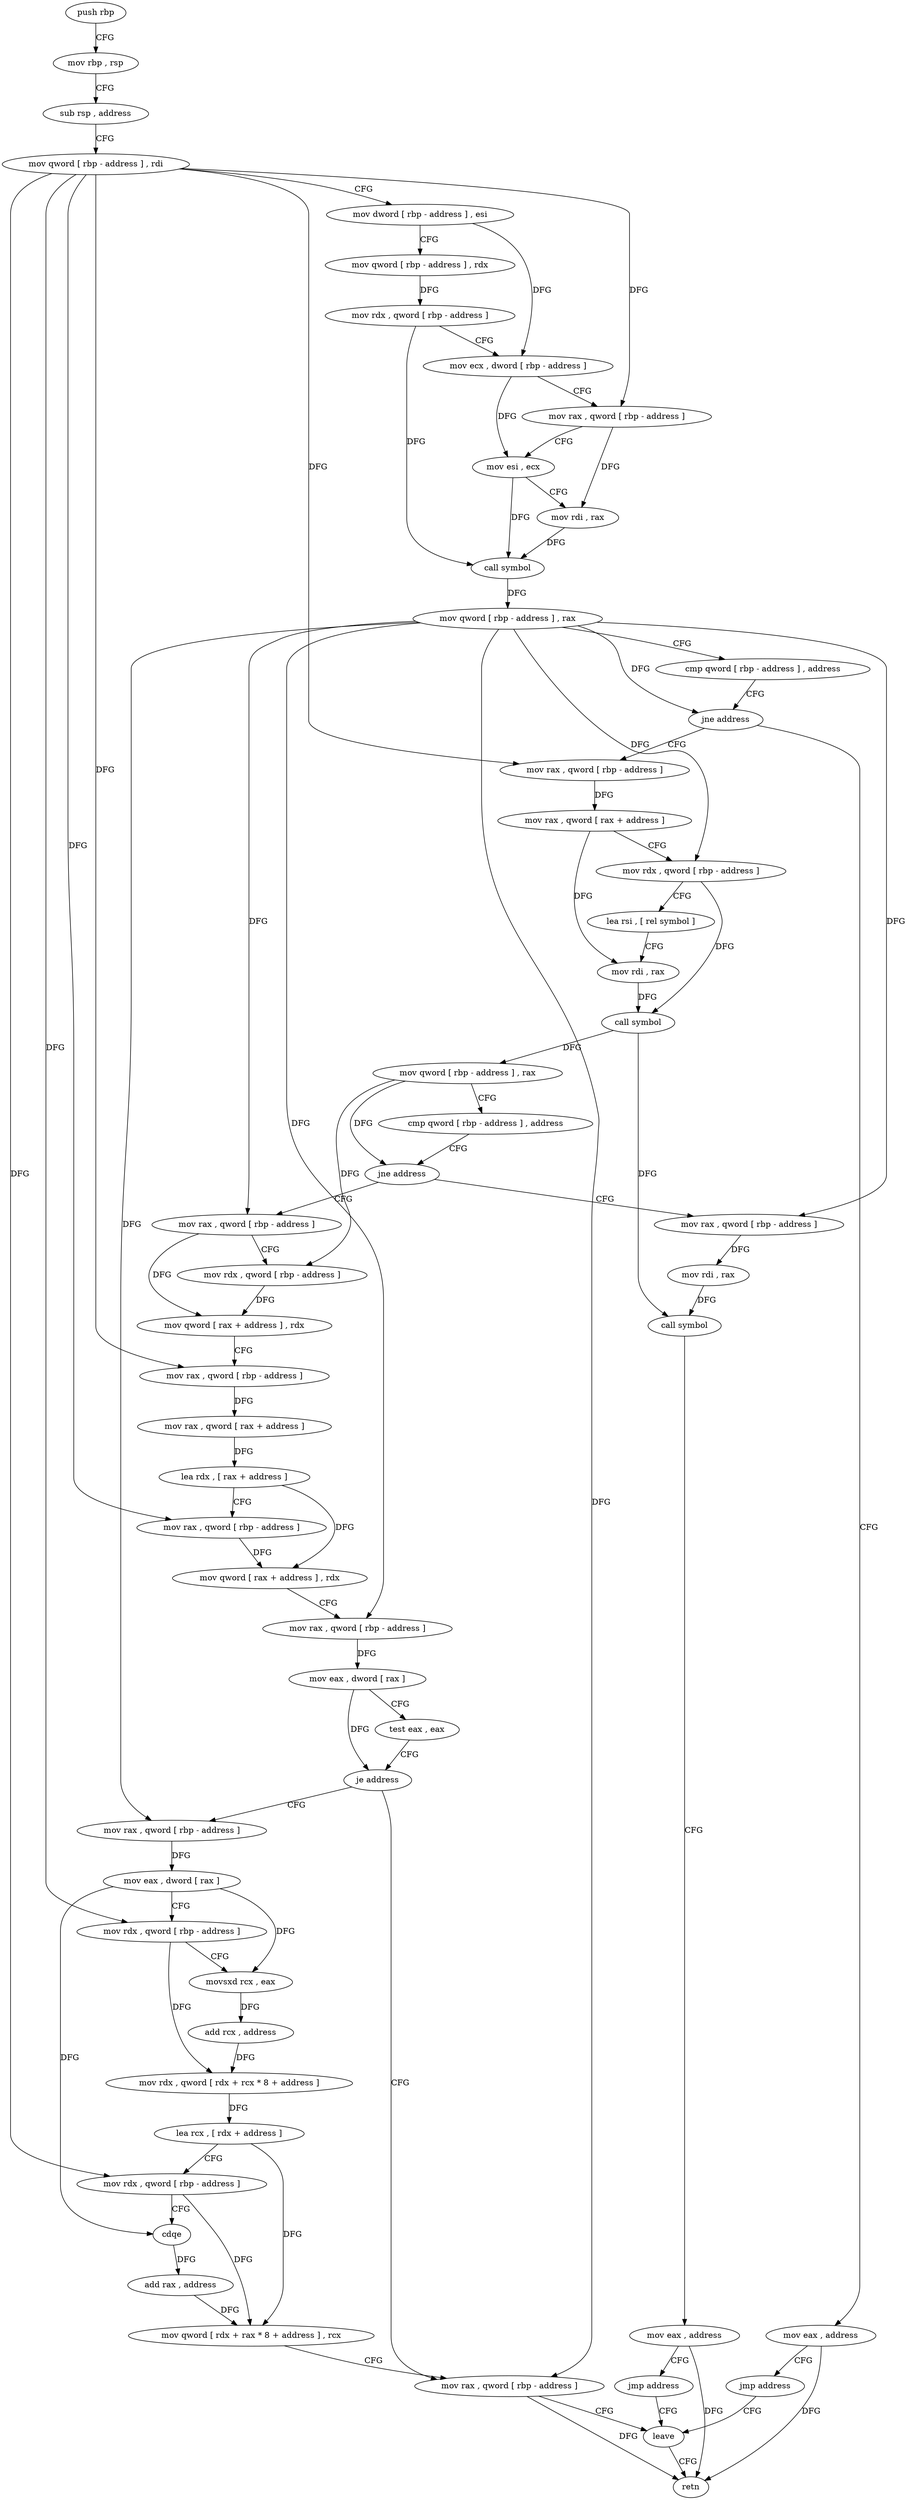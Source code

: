 digraph "func" {
"84287" [label = "push rbp" ]
"84288" [label = "mov rbp , rsp" ]
"84291" [label = "sub rsp , address" ]
"84295" [label = "mov qword [ rbp - address ] , rdi" ]
"84299" [label = "mov dword [ rbp - address ] , esi" ]
"84302" [label = "mov qword [ rbp - address ] , rdx" ]
"84306" [label = "mov rdx , qword [ rbp - address ]" ]
"84310" [label = "mov ecx , dword [ rbp - address ]" ]
"84313" [label = "mov rax , qword [ rbp - address ]" ]
"84317" [label = "mov esi , ecx" ]
"84319" [label = "mov rdi , rax" ]
"84322" [label = "call symbol" ]
"84327" [label = "mov qword [ rbp - address ] , rax" ]
"84331" [label = "cmp qword [ rbp - address ] , address" ]
"84336" [label = "jne address" ]
"84348" [label = "mov rax , qword [ rbp - address ]" ]
"84338" [label = "mov eax , address" ]
"84352" [label = "mov rax , qword [ rax + address ]" ]
"84359" [label = "mov rdx , qword [ rbp - address ]" ]
"84363" [label = "lea rsi , [ rel symbol ]" ]
"84370" [label = "mov rdi , rax" ]
"84373" [label = "call symbol" ]
"84378" [label = "mov qword [ rbp - address ] , rax" ]
"84382" [label = "cmp qword [ rbp - address ] , address" ]
"84387" [label = "jne address" ]
"84408" [label = "mov rax , qword [ rbp - address ]" ]
"84389" [label = "mov rax , qword [ rbp - address ]" ]
"84343" [label = "jmp address" ]
"84501" [label = "leave" ]
"84412" [label = "mov rdx , qword [ rbp - address ]" ]
"84416" [label = "mov qword [ rax + address ] , rdx" ]
"84420" [label = "mov rax , qword [ rbp - address ]" ]
"84424" [label = "mov rax , qword [ rax + address ]" ]
"84431" [label = "lea rdx , [ rax + address ]" ]
"84435" [label = "mov rax , qword [ rbp - address ]" ]
"84439" [label = "mov qword [ rax + address ] , rdx" ]
"84446" [label = "mov rax , qword [ rbp - address ]" ]
"84450" [label = "mov eax , dword [ rax ]" ]
"84452" [label = "test eax , eax" ]
"84454" [label = "je address" ]
"84497" [label = "mov rax , qword [ rbp - address ]" ]
"84456" [label = "mov rax , qword [ rbp - address ]" ]
"84393" [label = "mov rdi , rax" ]
"84396" [label = "call symbol" ]
"84401" [label = "mov eax , address" ]
"84406" [label = "jmp address" ]
"84502" [label = "retn" ]
"84460" [label = "mov eax , dword [ rax ]" ]
"84462" [label = "mov rdx , qword [ rbp - address ]" ]
"84466" [label = "movsxd rcx , eax" ]
"84469" [label = "add rcx , address" ]
"84473" [label = "mov rdx , qword [ rdx + rcx * 8 + address ]" ]
"84478" [label = "lea rcx , [ rdx + address ]" ]
"84482" [label = "mov rdx , qword [ rbp - address ]" ]
"84486" [label = "cdqe" ]
"84488" [label = "add rax , address" ]
"84492" [label = "mov qword [ rdx + rax * 8 + address ] , rcx" ]
"84287" -> "84288" [ label = "CFG" ]
"84288" -> "84291" [ label = "CFG" ]
"84291" -> "84295" [ label = "CFG" ]
"84295" -> "84299" [ label = "CFG" ]
"84295" -> "84313" [ label = "DFG" ]
"84295" -> "84348" [ label = "DFG" ]
"84295" -> "84420" [ label = "DFG" ]
"84295" -> "84435" [ label = "DFG" ]
"84295" -> "84462" [ label = "DFG" ]
"84295" -> "84482" [ label = "DFG" ]
"84299" -> "84302" [ label = "CFG" ]
"84299" -> "84310" [ label = "DFG" ]
"84302" -> "84306" [ label = "DFG" ]
"84306" -> "84310" [ label = "CFG" ]
"84306" -> "84322" [ label = "DFG" ]
"84310" -> "84313" [ label = "CFG" ]
"84310" -> "84317" [ label = "DFG" ]
"84313" -> "84317" [ label = "CFG" ]
"84313" -> "84319" [ label = "DFG" ]
"84317" -> "84319" [ label = "CFG" ]
"84317" -> "84322" [ label = "DFG" ]
"84319" -> "84322" [ label = "DFG" ]
"84322" -> "84327" [ label = "DFG" ]
"84327" -> "84331" [ label = "CFG" ]
"84327" -> "84336" [ label = "DFG" ]
"84327" -> "84359" [ label = "DFG" ]
"84327" -> "84408" [ label = "DFG" ]
"84327" -> "84446" [ label = "DFG" ]
"84327" -> "84389" [ label = "DFG" ]
"84327" -> "84497" [ label = "DFG" ]
"84327" -> "84456" [ label = "DFG" ]
"84331" -> "84336" [ label = "CFG" ]
"84336" -> "84348" [ label = "CFG" ]
"84336" -> "84338" [ label = "CFG" ]
"84348" -> "84352" [ label = "DFG" ]
"84338" -> "84343" [ label = "CFG" ]
"84338" -> "84502" [ label = "DFG" ]
"84352" -> "84359" [ label = "CFG" ]
"84352" -> "84370" [ label = "DFG" ]
"84359" -> "84363" [ label = "CFG" ]
"84359" -> "84373" [ label = "DFG" ]
"84363" -> "84370" [ label = "CFG" ]
"84370" -> "84373" [ label = "DFG" ]
"84373" -> "84378" [ label = "DFG" ]
"84373" -> "84396" [ label = "DFG" ]
"84378" -> "84382" [ label = "CFG" ]
"84378" -> "84387" [ label = "DFG" ]
"84378" -> "84412" [ label = "DFG" ]
"84382" -> "84387" [ label = "CFG" ]
"84387" -> "84408" [ label = "CFG" ]
"84387" -> "84389" [ label = "CFG" ]
"84408" -> "84412" [ label = "CFG" ]
"84408" -> "84416" [ label = "DFG" ]
"84389" -> "84393" [ label = "DFG" ]
"84343" -> "84501" [ label = "CFG" ]
"84501" -> "84502" [ label = "CFG" ]
"84412" -> "84416" [ label = "DFG" ]
"84416" -> "84420" [ label = "CFG" ]
"84420" -> "84424" [ label = "DFG" ]
"84424" -> "84431" [ label = "DFG" ]
"84431" -> "84435" [ label = "CFG" ]
"84431" -> "84439" [ label = "DFG" ]
"84435" -> "84439" [ label = "DFG" ]
"84439" -> "84446" [ label = "CFG" ]
"84446" -> "84450" [ label = "DFG" ]
"84450" -> "84452" [ label = "CFG" ]
"84450" -> "84454" [ label = "DFG" ]
"84452" -> "84454" [ label = "CFG" ]
"84454" -> "84497" [ label = "CFG" ]
"84454" -> "84456" [ label = "CFG" ]
"84497" -> "84501" [ label = "CFG" ]
"84497" -> "84502" [ label = "DFG" ]
"84456" -> "84460" [ label = "DFG" ]
"84393" -> "84396" [ label = "DFG" ]
"84396" -> "84401" [ label = "CFG" ]
"84401" -> "84406" [ label = "CFG" ]
"84401" -> "84502" [ label = "DFG" ]
"84406" -> "84501" [ label = "CFG" ]
"84460" -> "84462" [ label = "CFG" ]
"84460" -> "84466" [ label = "DFG" ]
"84460" -> "84486" [ label = "DFG" ]
"84462" -> "84466" [ label = "CFG" ]
"84462" -> "84473" [ label = "DFG" ]
"84466" -> "84469" [ label = "DFG" ]
"84469" -> "84473" [ label = "DFG" ]
"84473" -> "84478" [ label = "DFG" ]
"84478" -> "84482" [ label = "CFG" ]
"84478" -> "84492" [ label = "DFG" ]
"84482" -> "84486" [ label = "CFG" ]
"84482" -> "84492" [ label = "DFG" ]
"84486" -> "84488" [ label = "DFG" ]
"84488" -> "84492" [ label = "DFG" ]
"84492" -> "84497" [ label = "CFG" ]
}

